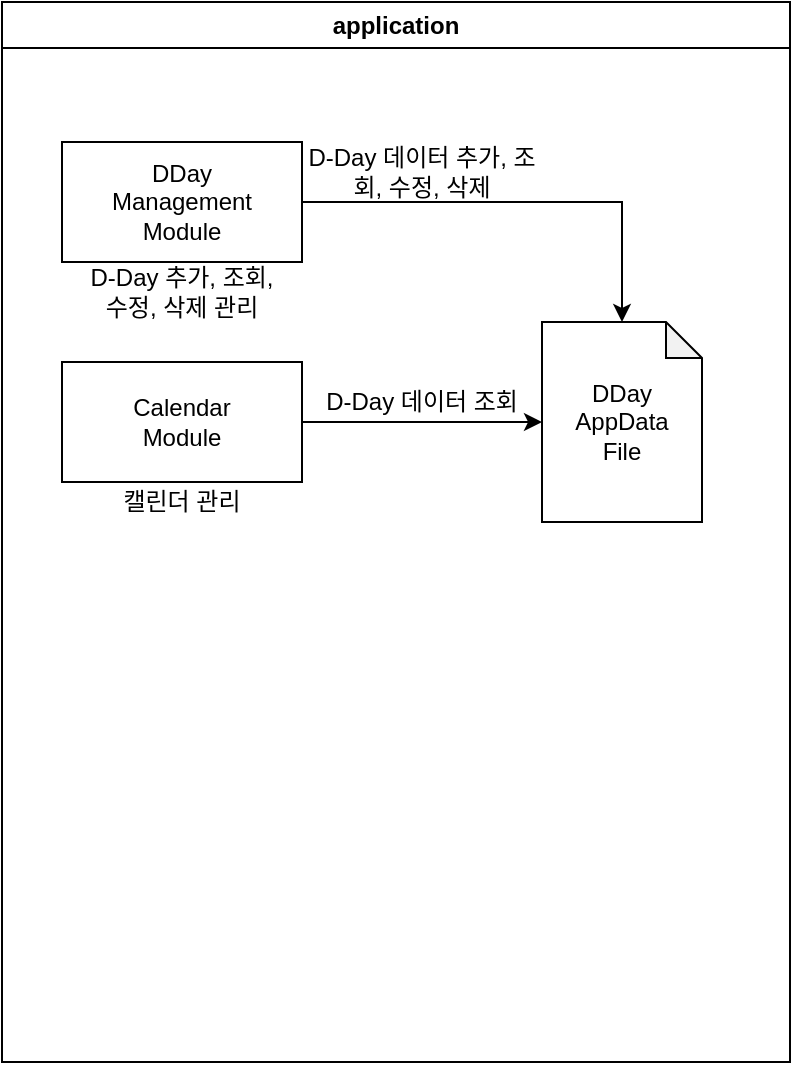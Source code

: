 <mxfile version="26.2.13">
  <diagram name="페이지-1" id="bhSuStpkLtEEY8tT8klw">
    <mxGraphModel dx="1414" dy="687" grid="1" gridSize="10" guides="1" tooltips="1" connect="1" arrows="1" fold="1" page="1" pageScale="1" pageWidth="827" pageHeight="1169" math="0" shadow="0">
      <root>
        <mxCell id="0" />
        <mxCell id="1" parent="0" />
        <mxCell id="Qbec9f8TBCMxM9Ceqzkb-2" value="application" style="swimlane;whiteSpace=wrap;html=1;" vertex="1" parent="1">
          <mxGeometry x="90" y="70" width="394" height="530" as="geometry" />
        </mxCell>
        <mxCell id="Qbec9f8TBCMxM9Ceqzkb-11" style="edgeStyle=orthogonalEdgeStyle;rounded=0;orthogonalLoop=1;jettySize=auto;html=1;" edge="1" parent="Qbec9f8TBCMxM9Ceqzkb-2" source="Qbec9f8TBCMxM9Ceqzkb-3" target="Qbec9f8TBCMxM9Ceqzkb-4">
          <mxGeometry relative="1" as="geometry">
            <Array as="points">
              <mxPoint x="240" y="100" />
              <mxPoint x="240" y="100" />
            </Array>
          </mxGeometry>
        </mxCell>
        <mxCell id="Qbec9f8TBCMxM9Ceqzkb-3" value="DDay&lt;div&gt;Management&lt;/div&gt;&lt;div&gt;Module&lt;/div&gt;" style="rounded=0;whiteSpace=wrap;html=1;" vertex="1" parent="Qbec9f8TBCMxM9Ceqzkb-2">
          <mxGeometry x="30" y="70" width="120" height="60" as="geometry" />
        </mxCell>
        <mxCell id="Qbec9f8TBCMxM9Ceqzkb-4" value="DDay&lt;div&gt;AppData&lt;/div&gt;&lt;div&gt;File&lt;/div&gt;" style="shape=note;whiteSpace=wrap;html=1;backgroundOutline=1;darkOpacity=0.05;size=18;" vertex="1" parent="Qbec9f8TBCMxM9Ceqzkb-2">
          <mxGeometry x="270" y="160" width="80" height="100" as="geometry" />
        </mxCell>
        <mxCell id="Qbec9f8TBCMxM9Ceqzkb-13" style="edgeStyle=orthogonalEdgeStyle;rounded=0;orthogonalLoop=1;jettySize=auto;html=1;" edge="1" parent="Qbec9f8TBCMxM9Ceqzkb-2" source="Qbec9f8TBCMxM9Ceqzkb-6" target="Qbec9f8TBCMxM9Ceqzkb-4">
          <mxGeometry relative="1" as="geometry" />
        </mxCell>
        <mxCell id="Qbec9f8TBCMxM9Ceqzkb-6" value="Calendar&lt;div&gt;Module&lt;/div&gt;" style="rounded=0;whiteSpace=wrap;html=1;" vertex="1" parent="Qbec9f8TBCMxM9Ceqzkb-2">
          <mxGeometry x="30" y="180" width="120" height="60" as="geometry" />
        </mxCell>
        <mxCell id="Qbec9f8TBCMxM9Ceqzkb-9" value="D-Day 추가, 조회,&lt;div&gt;수정, 삭제 관리&lt;/div&gt;" style="text;html=1;align=center;verticalAlign=middle;whiteSpace=wrap;rounded=0;" vertex="1" parent="Qbec9f8TBCMxM9Ceqzkb-2">
          <mxGeometry x="30" y="130" width="120" height="30" as="geometry" />
        </mxCell>
        <mxCell id="Qbec9f8TBCMxM9Ceqzkb-10" value="캘린더 관리" style="text;html=1;align=center;verticalAlign=middle;whiteSpace=wrap;rounded=0;" vertex="1" parent="Qbec9f8TBCMxM9Ceqzkb-2">
          <mxGeometry x="30" y="240" width="120" height="20" as="geometry" />
        </mxCell>
        <mxCell id="Qbec9f8TBCMxM9Ceqzkb-12" value="D-Day 데이터 추가, 조회, 수정, 삭제" style="text;html=1;align=center;verticalAlign=middle;whiteSpace=wrap;rounded=0;" vertex="1" parent="Qbec9f8TBCMxM9Ceqzkb-2">
          <mxGeometry x="150" y="70" width="120" height="30" as="geometry" />
        </mxCell>
        <mxCell id="Qbec9f8TBCMxM9Ceqzkb-14" value="D-Day 데이터 조회" style="text;html=1;align=center;verticalAlign=middle;whiteSpace=wrap;rounded=0;" vertex="1" parent="Qbec9f8TBCMxM9Ceqzkb-2">
          <mxGeometry x="150" y="190" width="120" height="20" as="geometry" />
        </mxCell>
      </root>
    </mxGraphModel>
  </diagram>
</mxfile>
